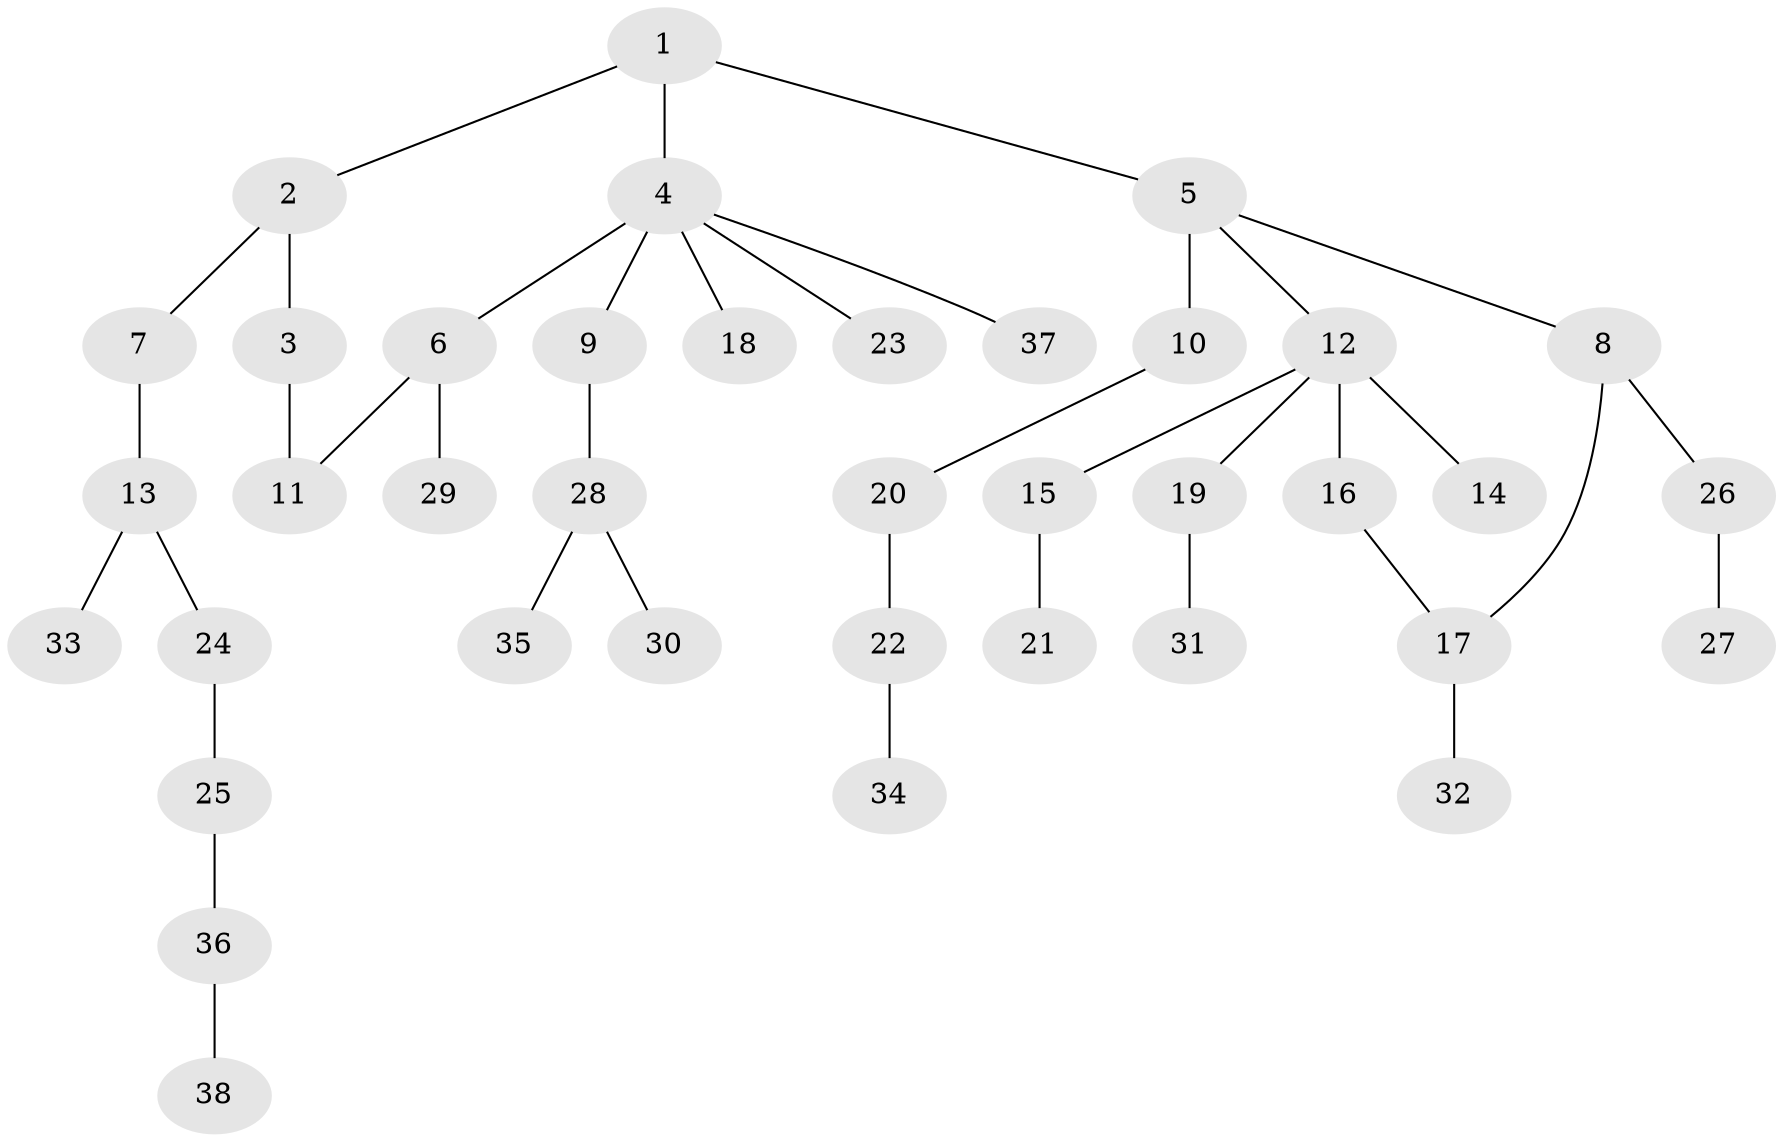// original degree distribution, {4: 0.06593406593406594, 5: 0.04395604395604396, 1: 0.4945054945054945, 7: 0.01098901098901099, 3: 0.13186813186813187, 2: 0.24175824175824176, 8: 0.01098901098901099}
// Generated by graph-tools (version 1.1) at 2025/48/03/04/25 22:48:54]
// undirected, 38 vertices, 39 edges
graph export_dot {
  node [color=gray90,style=filled];
  1;
  2;
  3;
  4;
  5;
  6;
  7;
  8;
  9;
  10;
  11;
  12;
  13;
  14;
  15;
  16;
  17;
  18;
  19;
  20;
  21;
  22;
  23;
  24;
  25;
  26;
  27;
  28;
  29;
  30;
  31;
  32;
  33;
  34;
  35;
  36;
  37;
  38;
  1 -- 2 [weight=1.0];
  1 -- 4 [weight=1.0];
  1 -- 5 [weight=1.0];
  2 -- 3 [weight=2.0];
  2 -- 7 [weight=1.0];
  3 -- 11 [weight=1.0];
  4 -- 6 [weight=2.0];
  4 -- 9 [weight=1.0];
  4 -- 18 [weight=1.0];
  4 -- 23 [weight=1.0];
  4 -- 37 [weight=1.0];
  5 -- 8 [weight=1.0];
  5 -- 10 [weight=3.0];
  5 -- 12 [weight=1.0];
  6 -- 11 [weight=2.0];
  6 -- 29 [weight=1.0];
  7 -- 13 [weight=1.0];
  8 -- 17 [weight=1.0];
  8 -- 26 [weight=1.0];
  9 -- 28 [weight=1.0];
  10 -- 20 [weight=1.0];
  12 -- 14 [weight=1.0];
  12 -- 15 [weight=1.0];
  12 -- 16 [weight=2.0];
  12 -- 19 [weight=1.0];
  13 -- 24 [weight=1.0];
  13 -- 33 [weight=1.0];
  15 -- 21 [weight=1.0];
  16 -- 17 [weight=1.0];
  17 -- 32 [weight=1.0];
  19 -- 31 [weight=1.0];
  20 -- 22 [weight=1.0];
  22 -- 34 [weight=1.0];
  24 -- 25 [weight=1.0];
  25 -- 36 [weight=1.0];
  26 -- 27 [weight=2.0];
  28 -- 30 [weight=1.0];
  28 -- 35 [weight=1.0];
  36 -- 38 [weight=1.0];
}

